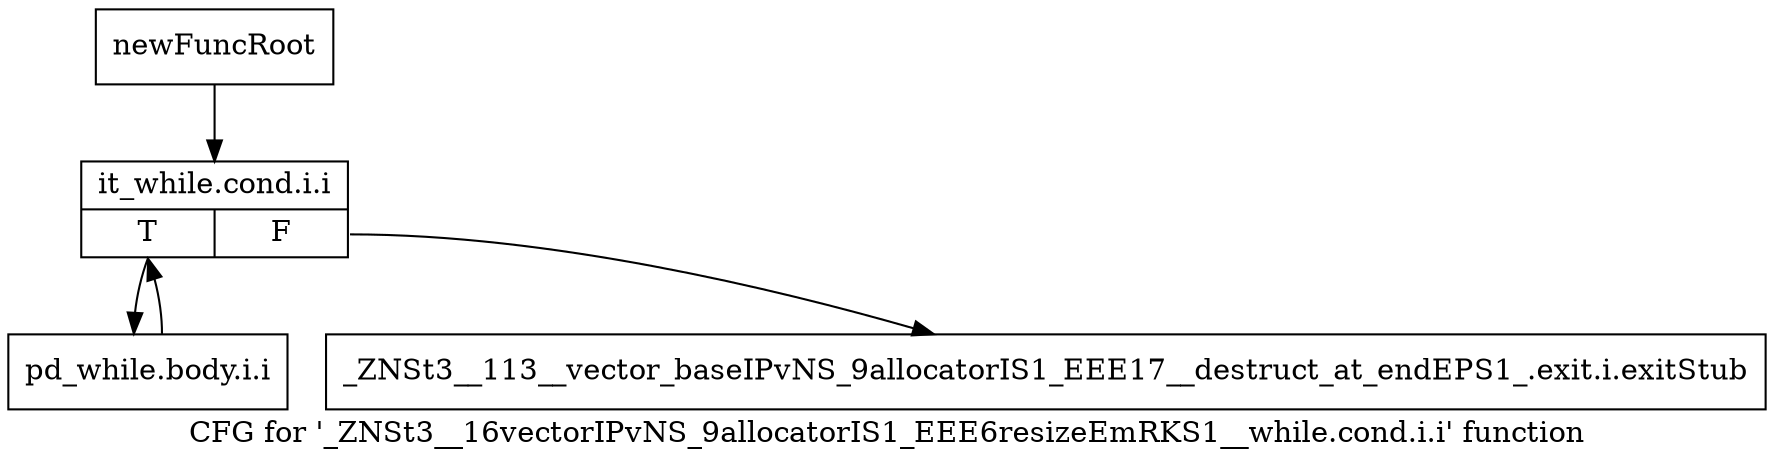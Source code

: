 digraph "CFG for '_ZNSt3__16vectorIPvNS_9allocatorIS1_EEE6resizeEmRKS1__while.cond.i.i' function" {
	label="CFG for '_ZNSt3__16vectorIPvNS_9allocatorIS1_EEE6resizeEmRKS1__while.cond.i.i' function";

	Node0x98c0030 [shape=record,label="{newFuncRoot}"];
	Node0x98c0030 -> Node0x98c0440;
	Node0x98c03f0 [shape=record,label="{_ZNSt3__113__vector_baseIPvNS_9allocatorIS1_EEE17__destruct_at_endEPS1_.exit.i.exitStub}"];
	Node0x98c0440 [shape=record,label="{it_while.cond.i.i|{<s0>T|<s1>F}}"];
	Node0x98c0440:s0 -> Node0x98c0490;
	Node0x98c0440:s1 -> Node0x98c03f0;
	Node0x98c0490 [shape=record,label="{pd_while.body.i.i}"];
	Node0x98c0490 -> Node0x98c0440;
}
